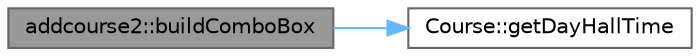 digraph "addcourse2::buildComboBox"
{
 // LATEX_PDF_SIZE
  bgcolor="transparent";
  edge [fontname=Helvetica,fontsize=10,labelfontname=Helvetica,labelfontsize=10];
  node [fontname=Helvetica,fontsize=10,shape=box,height=0.2,width=0.4];
  rankdir="LR";
  Node1 [label="addcourse2::buildComboBox",height=0.2,width=0.4,color="gray40", fillcolor="grey60", style="filled", fontcolor="black",tooltip="addcourse2::buildComboBox – function name to add the items to the combobox for time and check if the ..."];
  Node1 -> Node2 [color="steelblue1",style="solid"];
  Node2 [label="Course::getDayHallTime",height=0.2,width=0.4,color="grey40", fillcolor="white", style="filled",URL="$class_course.html#a3c2de244fbf59f18704854b0094cf76f",tooltip="Course::getDayHallTime -> function to get the hall, day, and time of the course."];
}
